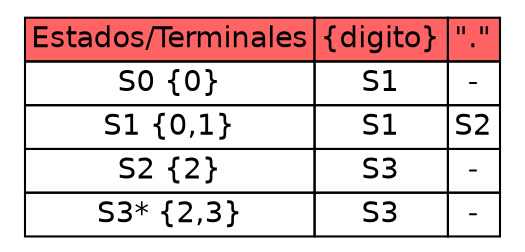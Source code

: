 digraph G {
    rankdir=LR
    node [shape=none fontname=Helvetica]

    A [label=<
      <TABLE BORDER="0" CELLBORDER="1" CELLSPACING="0">
       <TR>
<TD BGCOLOR="#ff6363">Estados/Terminales</TD>
<TD BGCOLOR="#ff6363">{digito}</TD>
<TD BGCOLOR="#ff6363">"."</TD>
</TR>
<TR>
<TD>S0 {0}</TD>
<TD>S1</TD>
<TD>-</TD>
</TR>
<TR>
<TD>S1 {0,1}</TD>
<TD>S1</TD>
<TD>S2</TD>
</TR>
<TR>
<TD>S2 {2}</TD>
<TD>S3</TD>
<TD>-</TD>
</TR>
<TR>
<TD>S3* {2,3}</TD>
<TD>S3</TD>
<TD>-</TD>
</TR>
</TABLE>
    >];
}
